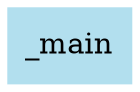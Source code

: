 digraph "config.php" {
rankdir=LR;
fontsize=8;
node [ shape = polygon, sides = 4 ];
"_main" [color=lightblue2,style=filled];
}
